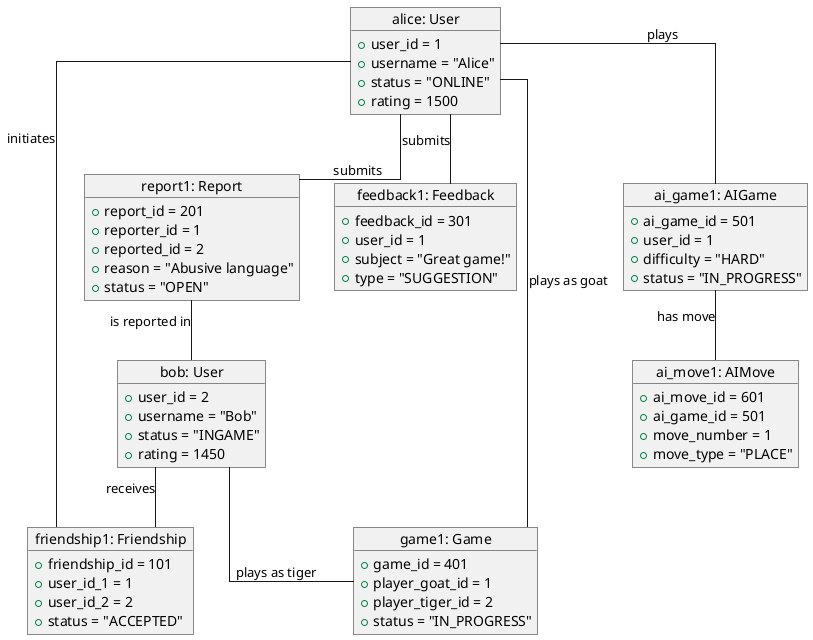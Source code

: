 @startuml
top to bottom direction
skinparam linetype ortho

' Objects
object "alice: User" as alice {
  +user_id = 1
  +username = "Alice"
  +status = "ONLINE"
  +rating = 1500
}
object "bob: User" as bob {
  +user_id = 2
  +username = "Bob"
  +status = "INGAME"
  +rating = 1450
}
object "friendship1: Friendship" as friendship1 {
  +friendship_id = 101
  +user_id_1 = 1
  +user_id_2 = 2
  +status = "ACCEPTED"
}
object "report1: Report" as report1 {
  +report_id = 201
  +reporter_id = 1
  +reported_id = 2
  +reason = "Abusive language"
  +status = "OPEN"
}
object "feedback1: Feedback" as feedback1 {
  +feedback_id = 301
  +user_id = 1
  +subject = "Great game!"
  +type = "SUGGESTION"
}
object "game1: Game" as game1 {
  +game_id = 401
  +player_goat_id = 1
  +player_tiger_id = 2
  +status = "IN_PROGRESS"
}
object "ai_game1: AIGame" as ai_game1 {
  +ai_game_id = 501
  +user_id = 1
  +difficulty = "HARD"
  +status = "IN_PROGRESS"
}
object "ai_move1: AIMove" as ai_move1 {
  +ai_move_id = 601
  +ai_game_id = 501
  +move_number = 1
  +move_type = "PLACE"
}

' Relationships (vertical, straight lines)
alice -- friendship1 : initiates
bob -- friendship1 : receives
alice -- report1 : submits
report1 -- bob : is reported in
alice -- feedback1 : submits
alice -- game1 : plays as goat
bob -- game1 : plays as tiger
alice -- ai_game1 : plays
ai_game1 -- ai_move1 : has move

@enduml 
